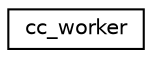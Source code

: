 digraph "Graphical Class Hierarchy"
{
 // LATEX_PDF_SIZE
  edge [fontname="Helvetica",fontsize="10",labelfontname="Helvetica",labelfontsize="10"];
  node [fontname="Helvetica",fontsize="10",shape=record];
  rankdir="LR";
  Node0 [label="cc_worker",height=0.2,width=0.4,color="black", fillcolor="white", style="filled",URL="$structcc__worker.html",tooltip="The structure for a worker thread."];
}

